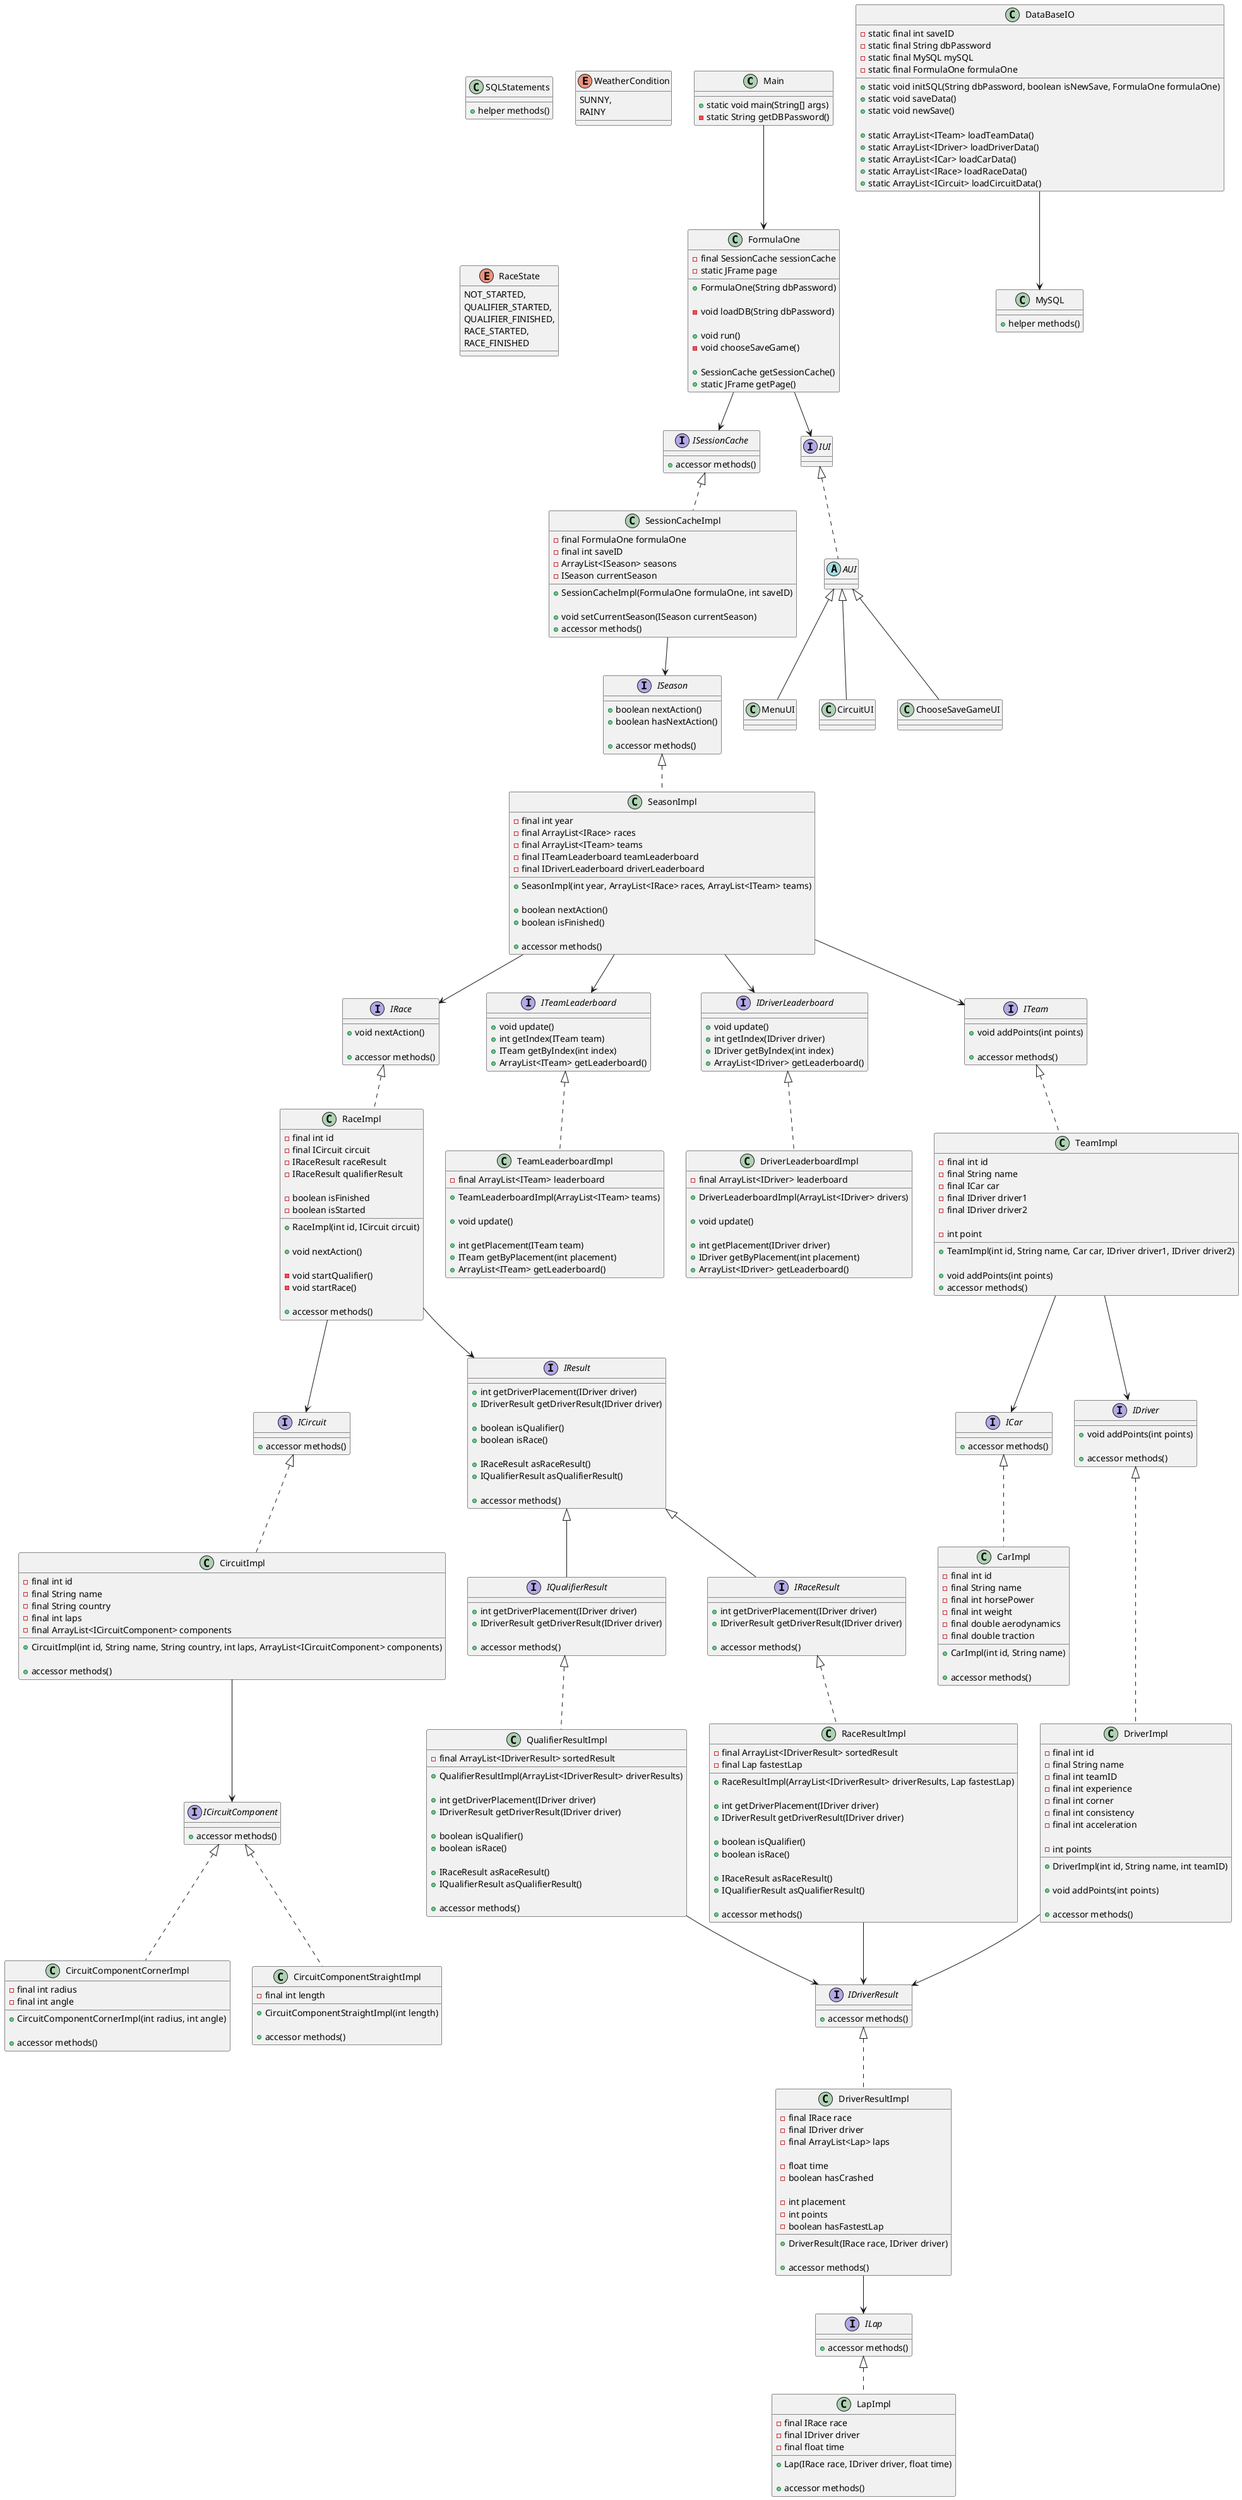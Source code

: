 @startuml

' ******************
' Classes
' ******************

class Main {
    + static void main(String[] args)
    - static String getDBPassword()
}

class FormulaOne {
    - final SessionCache sessionCache
    - static JFrame page

    + FormulaOne(String dbPassword)

    - void loadDB(String dbPassword)

    + void run()
    - void chooseSaveGame()

    + SessionCache getSessionCache()
    + static JFrame getPage()
}

class SessionCacheImpl implements ISessionCache {
    - final FormulaOne formulaOne
    - final int saveID
    - ArrayList<ISeason> seasons
    - ISeason currentSeason

    + SessionCacheImpl(FormulaOne formulaOne, int saveID)

    + void setCurrentSeason(ISeason currentSeason)
    + accessor methods()
}

class SeasonImpl implements ISeason {
    - final int year
    - final ArrayList<IRace> races
    - final ArrayList<ITeam> teams
    - final ITeamLeaderboard teamLeaderboard
    - final IDriverLeaderboard driverLeaderboard


    + SeasonImpl(int year, ArrayList<IRace> races, ArrayList<ITeam> teams)

    + boolean nextAction()
    + boolean isFinished()

    + accessor methods()
}

class TeamImpl implements ITeam {
    - final int id
    - final String name
    - final ICar car
    - final IDriver driver1
    - final IDriver driver2

    - int point

    + TeamImpl(int id, String name, Car car, IDriver driver1, IDriver driver2)

    + void addPoints(int points)
    + accessor methods()
}

class DriverImpl implements IDriver {
    ' TODO: TILFØJE ATTRIBUTES (Skal det være en klasse for sig selv?)
    - final int id
    - final String name
    - final int teamID
    - final int experience
    - final int corner
    - final int consistency
    - final int acceleration

    - int points

    + DriverImpl(int id, String name, int teamID)

    + void addPoints(int points)

    + accessor methods()
}

class CarImpl implements ICar {
    ' TODO: TILFØJE ATTRIBUTES (Skal det være en klasse for sig selv?)
    - final int id
    - final String name
    - final int horsePower
    - final int weight
    - final double aerodynamics
    - final double traction

    + CarImpl(int id, String name)

    + accessor methods()
}

class CircuitImpl implements ICircuit {
    ' TODO: TILFØJE ATTRIBUTES (Skal det være en klasse for sig selv?)
    - final int id
    - final String name
    - final String country
    - final int laps
    - final ArrayList<ICircuitComponent> components

    + CircuitImpl(int id, String name, String country, int laps, ArrayList<ICircuitComponent> components)

    + accessor methods()
}

class TeamLeaderboardImpl implements ITeamLeaderboard {
    - final ArrayList<ITeam> leaderboard

    + TeamLeaderboardImpl(ArrayList<ITeam> teams)

    + void update()

    + int getPlacement(ITeam team)
    + ITeam getByPlacement(int placement)
    + ArrayList<ITeam> getLeaderboard()
}

class DriverLeaderboardImpl implements IDriverLeaderboard {
    - final ArrayList<IDriver> leaderboard

    + DriverLeaderboardImpl(ArrayList<IDriver> drivers)

    + void update()

    + int getPlacement(IDriver driver)
    + IDriver getByPlacement(int placement)
    + ArrayList<IDriver> getLeaderboard()
}

' ******************
' DataBase Classes
' ******************

class DataBaseIO {
    - static final int saveID
    - static final String dbPassword
    - static final MySQL mySQL
    - static final FormulaOne formulaOne

    + static void initSQL(String dbPassword, boolean isNewSave, FormulaOne formulaOne)
    + static void saveData()
    + static void newSave()

    + static ArrayList<ITeam> loadTeamData()
    + static ArrayList<IDriver> loadDriverData()
    + static ArrayList<ICar> loadCarData()
    + static ArrayList<IRace> loadRaceData()
    + static ArrayList<ICircuit> loadCircuitData()
}

class MySQL {
    + helper methods()
}

class SQLStatements {
    + helper methods()
}

' ******************
' Race Classes
' ******************

class RaceImpl implements IRace {
    - final int id
    - final ICircuit circuit
    - IRaceResult raceResult
    - IRaceResult qualifierResult

    - boolean isFinished
    - boolean isStarted

    + RaceImpl(int id, ICircuit circuit)

    + void nextAction()

    - void startQualifier()
    - void startRace()

    + accessor methods()
}

class RaceResultImpl implements IRaceResult {
    - final ArrayList<IDriverResult> sortedResult
    - final Lap fastestLap

    + RaceResultImpl(ArrayList<IDriverResult> driverResults, Lap fastestLap)
    ' TODO: Vi skal sorterer resultatet vi får ind her

    + int getDriverPlacement(IDriver driver)
    + IDriverResult getDriverResult(IDriver driver)

    + boolean isQualifier()
    + boolean isRace()

    + IRaceResult asRaceResult()
    + IQualifierResult asQualifierResult()

    + accessor methods()
}

class QualifierResultImpl implements IQualifierResult {
    - final ArrayList<IDriverResult> sortedResult

    + QualifierResultImpl(ArrayList<IDriverResult> driverResults)
    ' TODO: Vi skal sorterer resultatet vi får ind her

    + int getDriverPlacement(IDriver driver)
    + IDriverResult getDriverResult(IDriver driver)

    + boolean isQualifier()
    + boolean isRace()

    + IRaceResult asRaceResult()
    + IQualifierResult asQualifierResult()

    + accessor methods()
}

class DriverResultImpl implements IDriverResult {
    - final IRace race
    - final IDriver driver
    - final ArrayList<Lap> laps

    - float time
    - boolean hasCrashed

    - int placement
    - int points
    - boolean hasFastestLap

    + DriverResult(IRace race, IDriver driver)

    + accessor methods()
}

class LapImpl implements ILap {
    - final IRace race
    - final IDriver driver
    - final float time

    + Lap(IRace race, IDriver driver, float time)

    + accessor methods()
}

' ******************
' Circuit Classes
' ******************

class CircuitComponentCornerImpl implements ICircuitComponent {
    - final int radius
    - final int angle

    + CircuitComponentCornerImpl(int radius, int angle)

    + accessor methods()
}

class CircuitComponentStraightImpl implements ICircuitComponent {
    - final int length

    + CircuitComponentStraightImpl(int length)

    + accessor methods()
}

' ******************
' UI Classes
' ******************

class ChooseSaveGameUI extends AUI {
    ' TODO: Når de laves
}

class MenuUI extends AUI {
    ' TODO: Når de laves
}

class CircuitUI extends AUI {
    ' TODO: Når de laves
}

' ******************
' Abstract Classes
' ******************

abstract class AUI implements IUI {
    ' TODO: Når de laves
}

' ******************
' Interfaces
' ******************

interface ITeam {
    + void addPoints(int points)

    + accessor methods()
}

interface IDriver {
    + void addPoints(int points)

    + accessor methods()
}

interface ICar {
    + accessor methods()
}

interface ISessionCache {
    + accessor methods()
}

interface ISeason {
    + boolean nextAction()
    + boolean hasNextAction()

    + accessor methods()
}

interface IRace {
    + void nextAction()

    + accessor methods()
}

interface ICircuit {
    + accessor methods()
}

interface ICircuitComponent {
    + accessor methods()
}

interface IResult {
    + int getDriverPlacement(IDriver driver)
    + IDriverResult getDriverResult(IDriver driver)

    + boolean isQualifier()
    + boolean isRace()

    + IRaceResult asRaceResult()
    + IQualifierResult asQualifierResult()

    + accessor methods()
}

interface IRaceResult extends IResult {
    + int getDriverPlacement(IDriver driver)
    + IDriverResult getDriverResult(IDriver driver)

    + accessor methods()
}

interface IQualifierResult extends IResult {
    + int getDriverPlacement(IDriver driver)
    + IDriverResult getDriverResult(IDriver driver)

    + accessor methods()
}

interface IDriverResult {
    + accessor methods()
}

interface ILap {
    + accessor methods()
}

interface IDriverLeaderboard {
    + void update()
    + int getIndex(IDriver driver)
    + IDriver getByIndex(int index)
    + ArrayList<IDriver> getLeaderboard()
}

interface ITeamLeaderboard {
    + void update()
    + int getIndex(ITeam team)
    + ITeam getByIndex(int index)
    + ArrayList<ITeam> getLeaderboard()
}

interface IUI {
    ' TODO: Når de laves
}

' ******************
' Enums
' ******************

enum WeatherCondition {
    SUNNY,
    RAINY
}

enum RaceState {
    NOT_STARTED,
    QUALIFIER_STARTED,
    QUALIFIER_FINISHED,
    RACE_STARTED,
    RACE_FINISHED
}

' ******************
' Relations
' ******************

Main --> FormulaOne

FormulaOne --> ISessionCache
FormulaOne --> IUI

SessionCacheImpl --> ISeason

SeasonImpl --> ITeam
SeasonImpl --> IRace
SeasonImpl --> ITeamLeaderboard
SeasonImpl --> IDriverLeaderboard

RaceImpl --> ICircuit
RaceImpl --> IResult

RaceResultImpl --> IDriverResult
QualifierResultImpl --> IDriverResult
DriverImpl --> IDriverResult

DriverResultImpl --> ILap

TeamImpl --> ICar
TeamImpl --> IDriver

CircuitImpl --> ICircuitComponent

DataBaseIO --> MySQL

@enduml